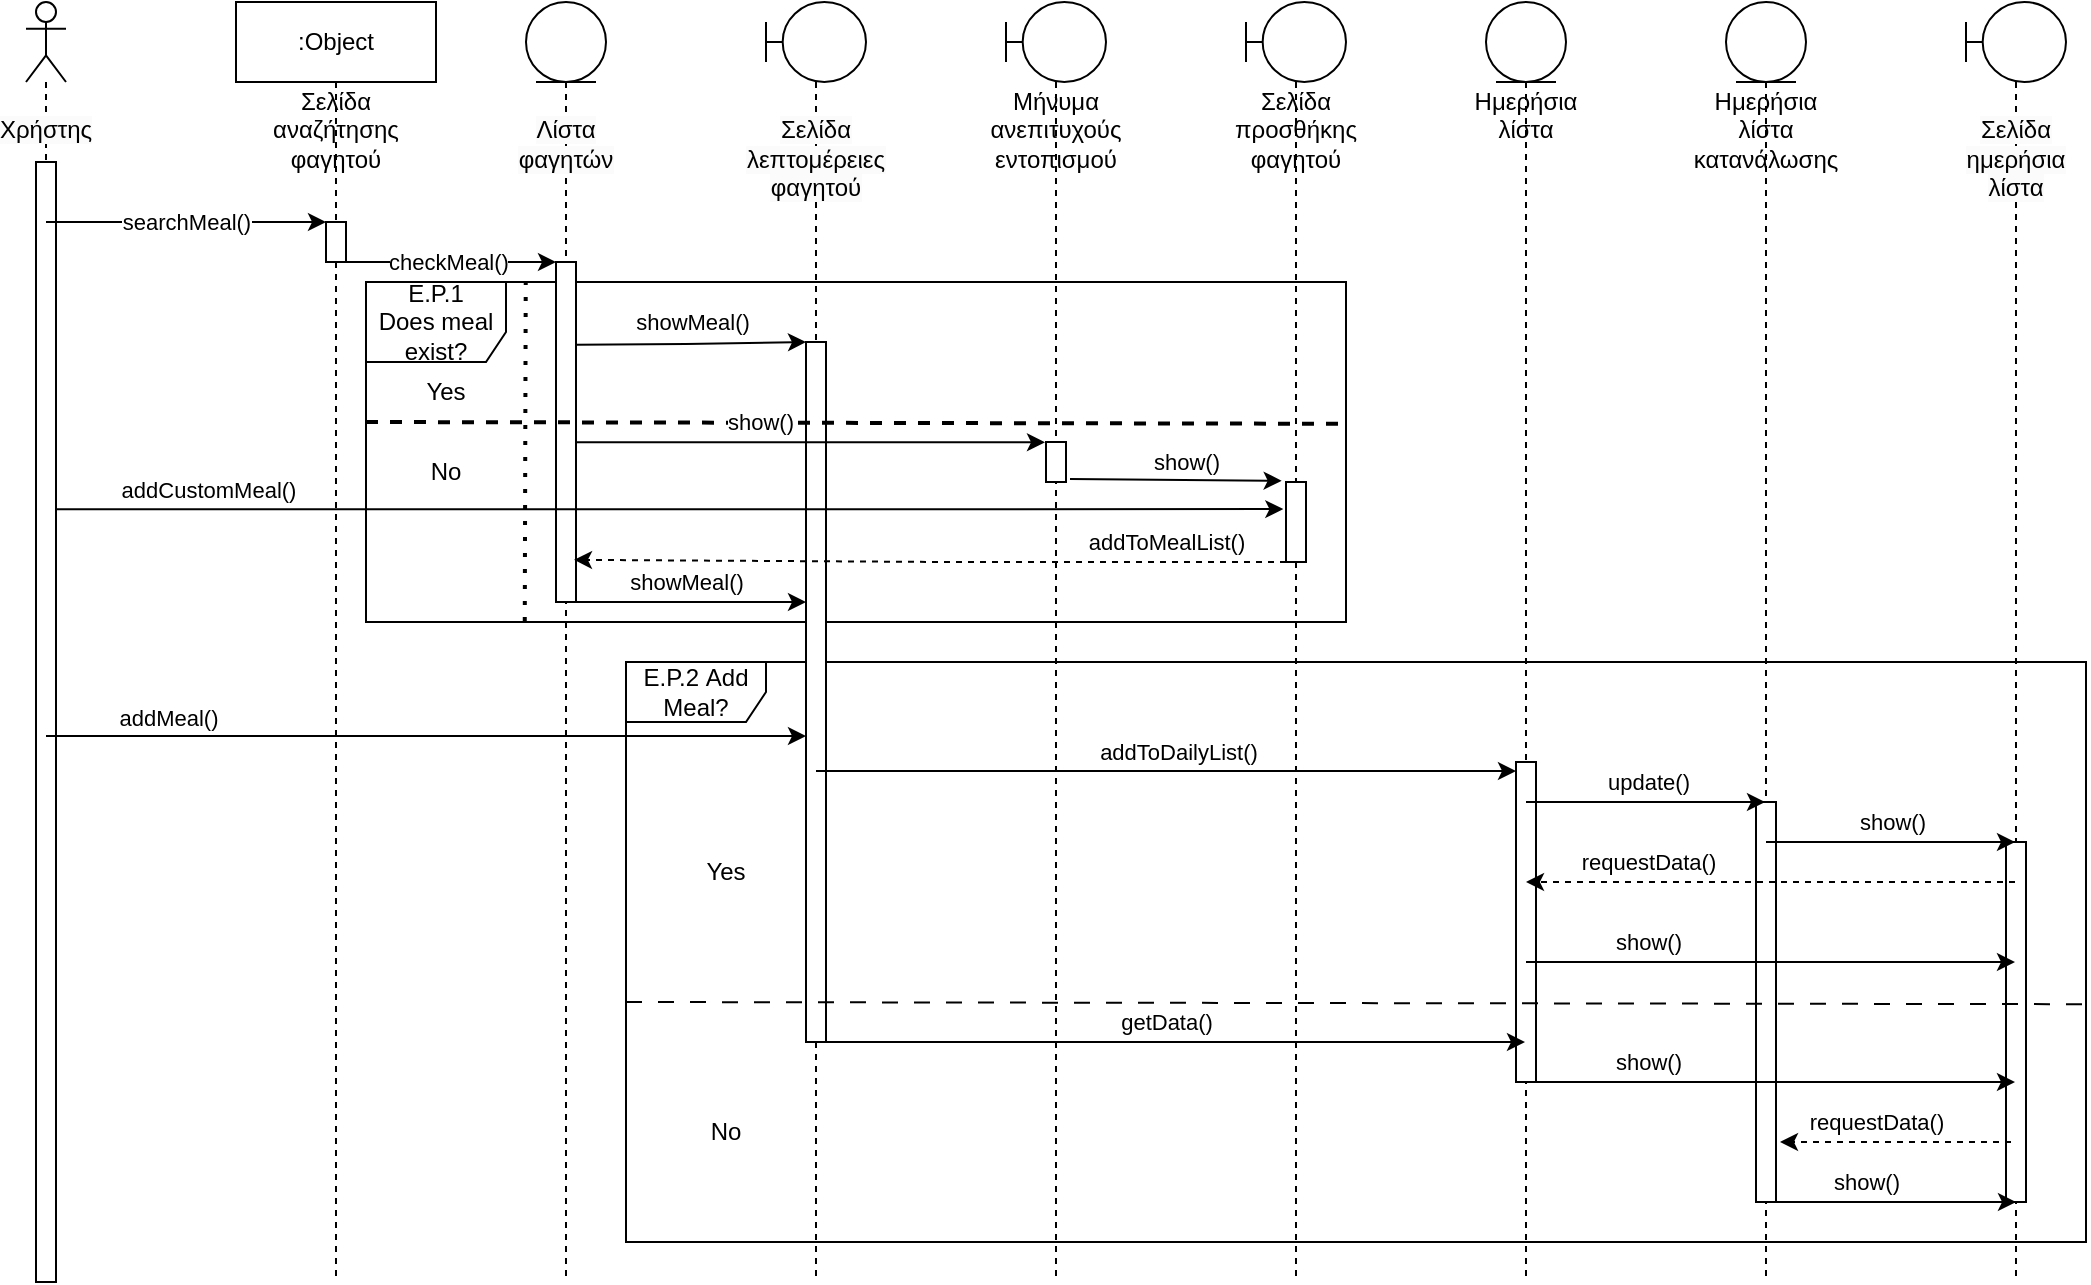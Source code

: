 <mxfile version="21.2.9" type="device">
  <diagram name="Page-1" id="CytRQbapS5Vo2PdPmSLh">
    <mxGraphModel dx="716" dy="527" grid="1" gridSize="10" guides="1" tooltips="1" connect="1" arrows="1" fold="1" page="1" pageScale="1" pageWidth="1169" pageHeight="827" math="0" shadow="0">
      <root>
        <mxCell id="0" />
        <mxCell id="1" parent="0" />
        <mxCell id="a9VUiloPnZ7TFO2Gp0ZQ-100" value="Ε.Ρ.2 Add Meal?" style="shape=umlFrame;whiteSpace=wrap;html=1;strokeColor=#000000;fontColor=#000000;width=70;height=30;" parent="1" vertex="1">
          <mxGeometry x="490" y="370" width="730" height="290" as="geometry" />
        </mxCell>
        <mxCell id="a9VUiloPnZ7TFO2Gp0ZQ-26" value="Ε.Ρ.1&lt;br&gt;Does meal exist?" style="shape=umlFrame;whiteSpace=wrap;html=1;width=70;height=40;" parent="1" vertex="1">
          <mxGeometry x="360" y="180" width="490" height="170" as="geometry" />
        </mxCell>
        <mxCell id="a9VUiloPnZ7TFO2Gp0ZQ-8" value="&#xa;&lt;span style=&quot;color: rgb(0, 0, 0); font-family: Helvetica; font-size: 12px; font-style: normal; font-variant-ligatures: normal; font-variant-caps: normal; font-weight: 400; letter-spacing: normal; orphans: 2; text-align: center; text-indent: 0px; text-transform: none; widows: 2; word-spacing: 0px; -webkit-text-stroke-width: 0px; background-color: rgb(251, 251, 251); text-decoration-thickness: initial; text-decoration-style: initial; text-decoration-color: initial; float: none; display: inline !important;&quot;&gt;Χρήστης&lt;/span&gt;&#xa;&#xa;" style="shape=umlLifeline;participant=umlActor;perimeter=lifelinePerimeter;whiteSpace=wrap;html=1;container=1;collapsible=0;recursiveResize=0;verticalAlign=top;spacingTop=36;outlineConnect=0;" parent="1" vertex="1">
          <mxGeometry x="190" y="40" width="20" height="640" as="geometry" />
        </mxCell>
        <mxCell id="a9VUiloPnZ7TFO2Gp0ZQ-13" value="" style="html=1;points=[];perimeter=orthogonalPerimeter;" parent="a9VUiloPnZ7TFO2Gp0ZQ-8" vertex="1">
          <mxGeometry x="5" y="80" width="10" height="560" as="geometry" />
        </mxCell>
        <mxCell id="a9VUiloPnZ7TFO2Gp0ZQ-9" value="Σελίδα αναζήτησης φαγητού" style="shape=umlLifeline;participant=umlBoundary;perimeter=lifelinePerimeter;whiteSpace=wrap;html=1;container=1;collapsible=0;recursiveResize=0;verticalAlign=top;spacingTop=36;outlineConnect=0;size=40;" parent="1" vertex="1">
          <mxGeometry x="320" y="40" width="50" height="640" as="geometry" />
        </mxCell>
        <mxCell id="a9VUiloPnZ7TFO2Gp0ZQ-14" value="" style="html=1;points=[];perimeter=orthogonalPerimeter;" parent="a9VUiloPnZ7TFO2Gp0ZQ-9" vertex="1">
          <mxGeometry x="20" y="110" width="10" height="20" as="geometry" />
        </mxCell>
        <mxCell id="a9VUiloPnZ7TFO2Gp0ZQ-109" value="No" style="text;html=1;strokeColor=none;fillColor=none;align=center;verticalAlign=middle;whiteSpace=wrap;rounded=0;fontColor=#000000;" parent="a9VUiloPnZ7TFO2Gp0ZQ-9" vertex="1">
          <mxGeometry x="50" y="220" width="60" height="30" as="geometry" />
        </mxCell>
        <mxCell id="a9VUiloPnZ7TFO2Gp0ZQ-10" value="&#xa;&lt;span style=&quot;color: rgb(0, 0, 0); font-family: Helvetica; font-size: 12px; font-style: normal; font-variant-ligatures: normal; font-variant-caps: normal; font-weight: 400; letter-spacing: normal; orphans: 2; text-align: center; text-indent: 0px; text-transform: none; widows: 2; word-spacing: 0px; -webkit-text-stroke-width: 0px; background-color: rgb(251, 251, 251); text-decoration-thickness: initial; text-decoration-style: initial; text-decoration-color: initial; float: none; display: inline !important;&quot;&gt;Σελίδα λεπτομέρειες φαγητού&lt;/span&gt;&#xa;&#xa;" style="shape=umlLifeline;participant=umlBoundary;perimeter=lifelinePerimeter;whiteSpace=wrap;html=1;container=1;collapsible=0;recursiveResize=0;verticalAlign=top;spacingTop=36;outlineConnect=0;" parent="1" vertex="1">
          <mxGeometry x="560" y="40" width="50" height="640" as="geometry" />
        </mxCell>
        <mxCell id="a9VUiloPnZ7TFO2Gp0ZQ-47" value="" style="html=1;points=[];perimeter=orthogonalPerimeter;" parent="a9VUiloPnZ7TFO2Gp0ZQ-10" vertex="1">
          <mxGeometry x="20" y="300" width="10" height="10" as="geometry" />
        </mxCell>
        <mxCell id="a9VUiloPnZ7TFO2Gp0ZQ-48" value="" style="html=1;points=[];perimeter=orthogonalPerimeter;" parent="a9VUiloPnZ7TFO2Gp0ZQ-10" vertex="1">
          <mxGeometry x="20" y="170" width="10" height="350" as="geometry" />
        </mxCell>
        <mxCell id="a9VUiloPnZ7TFO2Gp0ZQ-34" value="" style="endArrow=classic;html=1;rounded=0;dashed=1;startArrow=none;" parent="a9VUiloPnZ7TFO2Gp0ZQ-10" source="a9VUiloPnZ7TFO2Gp0ZQ-48" target="a9VUiloPnZ7TFO2Gp0ZQ-10" edge="1">
          <mxGeometry width="50" height="50" relative="1" as="geometry">
            <mxPoint x="-90" y="170" as="sourcePoint" />
            <mxPoint x="-10" y="190" as="targetPoint" />
          </mxGeometry>
        </mxCell>
        <mxCell id="a9VUiloPnZ7TFO2Gp0ZQ-11" value="&#xa;&lt;span style=&quot;color: rgb(0, 0, 0); font-family: Helvetica; font-size: 12px; font-style: normal; font-variant-ligatures: normal; font-variant-caps: normal; font-weight: 400; letter-spacing: normal; orphans: 2; text-align: center; text-indent: 0px; text-transform: none; widows: 2; word-spacing: 0px; -webkit-text-stroke-width: 0px; background-color: rgb(251, 251, 251); text-decoration-thickness: initial; text-decoration-style: initial; text-decoration-color: initial; float: none; display: inline !important;&quot;&gt;Σελίδα ημερήσια λίστα&lt;/span&gt;&#xa;&#xa;" style="shape=umlLifeline;participant=umlBoundary;perimeter=lifelinePerimeter;whiteSpace=wrap;html=1;container=1;collapsible=0;recursiveResize=0;verticalAlign=top;spacingTop=36;outlineConnect=0;" parent="1" vertex="1">
          <mxGeometry x="1160" y="40" width="50" height="640" as="geometry" />
        </mxCell>
        <mxCell id="AYwPEZHC1769M3G17Lkg-18" value="" style="html=1;points=[];perimeter=orthogonalPerimeter;" parent="a9VUiloPnZ7TFO2Gp0ZQ-11" vertex="1">
          <mxGeometry x="20" y="420" width="10" height="180" as="geometry" />
        </mxCell>
        <mxCell id="a9VUiloPnZ7TFO2Gp0ZQ-12" value="&#xa;&lt;span style=&quot;color: rgb(0, 0, 0); font-family: Helvetica; font-size: 12px; font-style: normal; font-variant-ligatures: normal; font-variant-caps: normal; font-weight: 400; letter-spacing: normal; orphans: 2; text-align: center; text-indent: 0px; text-transform: none; widows: 2; word-spacing: 0px; -webkit-text-stroke-width: 0px; background-color: rgb(251, 251, 251); text-decoration-thickness: initial; text-decoration-style: initial; text-decoration-color: initial; float: none; display: inline !important;&quot;&gt;Λίστα φαγητών&lt;/span&gt;&#xa;&#xa;" style="shape=umlLifeline;participant=umlEntity;perimeter=lifelinePerimeter;whiteSpace=wrap;html=1;container=1;collapsible=0;recursiveResize=0;verticalAlign=top;spacingTop=36;outlineConnect=0;" parent="1" vertex="1">
          <mxGeometry x="440" y="40" width="40" height="640" as="geometry" />
        </mxCell>
        <mxCell id="a9VUiloPnZ7TFO2Gp0ZQ-57" value="" style="html=1;points=[];perimeter=orthogonalPerimeter;" parent="a9VUiloPnZ7TFO2Gp0ZQ-12" vertex="1">
          <mxGeometry x="15" y="130" width="10" height="170" as="geometry" />
        </mxCell>
        <mxCell id="a9VUiloPnZ7TFO2Gp0ZQ-17" value="searchMeal()" style="edgeStyle=orthogonalEdgeStyle;rounded=0;orthogonalLoop=1;jettySize=auto;html=1;" parent="1" edge="1">
          <mxGeometry relative="1" as="geometry">
            <mxPoint x="200" y="150" as="sourcePoint" />
            <mxPoint x="340" y="150" as="targetPoint" />
            <Array as="points">
              <mxPoint x="339" y="150" />
            </Array>
          </mxGeometry>
        </mxCell>
        <mxCell id="a9VUiloPnZ7TFO2Gp0ZQ-18" value="Ημερήσια λίστα" style="shape=umlLifeline;participant=umlEntity;perimeter=lifelinePerimeter;whiteSpace=wrap;html=1;container=1;collapsible=0;recursiveResize=0;verticalAlign=top;spacingTop=36;outlineConnect=0;" parent="1" vertex="1">
          <mxGeometry x="920" y="40" width="40" height="640" as="geometry" />
        </mxCell>
        <mxCell id="AYwPEZHC1769M3G17Lkg-17" value="" style="html=1;points=[];perimeter=orthogonalPerimeter;" parent="a9VUiloPnZ7TFO2Gp0ZQ-18" vertex="1">
          <mxGeometry x="15" y="380" width="10" height="160" as="geometry" />
        </mxCell>
        <mxCell id="a9VUiloPnZ7TFO2Gp0ZQ-20" value="Μήνυμα ανεπιτυχούς εντοπισμού" style="shape=umlLifeline;participant=umlBoundary;perimeter=lifelinePerimeter;whiteSpace=wrap;html=1;container=1;collapsible=0;recursiveResize=0;verticalAlign=top;spacingTop=36;outlineConnect=0;strokeColor=#000000;" parent="1" vertex="1">
          <mxGeometry x="680" y="40" width="50" height="640" as="geometry" />
        </mxCell>
        <mxCell id="a9VUiloPnZ7TFO2Gp0ZQ-54" value="" style="html=1;points=[];perimeter=orthogonalPerimeter;" parent="a9VUiloPnZ7TFO2Gp0ZQ-20" vertex="1">
          <mxGeometry x="20" y="220" width="10" height="20" as="geometry" />
        </mxCell>
        <mxCell id="a9VUiloPnZ7TFO2Gp0ZQ-36" value="" style="endArrow=classic;html=1;rounded=0;startArrow=none;" parent="a9VUiloPnZ7TFO2Gp0ZQ-20" source="a9VUiloPnZ7TFO2Gp0ZQ-54" target="a9VUiloPnZ7TFO2Gp0ZQ-20" edge="1">
          <mxGeometry width="50" height="50" relative="1" as="geometry">
            <mxPoint x="-180" y="340" as="sourcePoint" />
            <mxPoint x="-130" y="290" as="targetPoint" />
            <Array as="points" />
          </mxGeometry>
        </mxCell>
        <mxCell id="a9VUiloPnZ7TFO2Gp0ZQ-21" value="Σελίδα προσθήκης φαγητού" style="shape=umlLifeline;participant=umlBoundary;perimeter=lifelinePerimeter;whiteSpace=wrap;html=1;container=1;collapsible=0;recursiveResize=0;verticalAlign=top;spacingTop=36;outlineConnect=0;" parent="1" vertex="1">
          <mxGeometry x="800" y="40" width="50" height="640" as="geometry" />
        </mxCell>
        <mxCell id="a9VUiloPnZ7TFO2Gp0ZQ-55" value="" style="html=1;points=[];perimeter=orthogonalPerimeter;" parent="a9VUiloPnZ7TFO2Gp0ZQ-21" vertex="1">
          <mxGeometry x="20" y="240" width="10" height="40" as="geometry" />
        </mxCell>
        <mxCell id="a9VUiloPnZ7TFO2Gp0ZQ-23" value="" style="edgeStyle=orthogonalEdgeStyle;rounded=0;orthogonalLoop=1;jettySize=auto;html=1;" parent="1" source="a9VUiloPnZ7TFO2Gp0ZQ-14" edge="1">
          <mxGeometry relative="1" as="geometry">
            <mxPoint x="455" y="170" as="targetPoint" />
            <Array as="points">
              <mxPoint x="430" y="170" />
              <mxPoint x="430" y="170" />
            </Array>
          </mxGeometry>
        </mxCell>
        <mxCell id="a9VUiloPnZ7TFO2Gp0ZQ-24" value="checkMeal()" style="edgeLabel;html=1;align=center;verticalAlign=middle;resizable=0;points=[];" parent="a9VUiloPnZ7TFO2Gp0ZQ-23" vertex="1" connectable="0">
          <mxGeometry x="-0.248" y="-1" relative="1" as="geometry">
            <mxPoint x="11" y="-1" as="offset" />
          </mxGeometry>
        </mxCell>
        <mxCell id="a9VUiloPnZ7TFO2Gp0ZQ-28" value="" style="endArrow=none;dashed=1;html=1;strokeWidth=2;rounded=0;entryX=1.004;entryY=0.417;entryDx=0;entryDy=0;entryPerimeter=0;" parent="1" target="a9VUiloPnZ7TFO2Gp0ZQ-26" edge="1">
          <mxGeometry width="50" height="50" relative="1" as="geometry">
            <mxPoint x="360" y="250" as="sourcePoint" />
            <mxPoint x="850" y="240" as="targetPoint" />
          </mxGeometry>
        </mxCell>
        <mxCell id="a9VUiloPnZ7TFO2Gp0ZQ-29" value="" style="endArrow=none;dashed=1;html=1;dashPattern=1 3;strokeWidth=2;rounded=0;entryX=0.163;entryY=0;entryDx=0;entryDy=0;entryPerimeter=0;exitX=0.162;exitY=0.997;exitDx=0;exitDy=0;exitPerimeter=0;" parent="1" source="a9VUiloPnZ7TFO2Gp0ZQ-26" target="a9VUiloPnZ7TFO2Gp0ZQ-26" edge="1">
          <mxGeometry width="50" height="50" relative="1" as="geometry">
            <mxPoint x="540" y="380" as="sourcePoint" />
            <mxPoint x="590" y="330" as="targetPoint" />
          </mxGeometry>
        </mxCell>
        <mxCell id="a9VUiloPnZ7TFO2Gp0ZQ-38" value="" style="endArrow=classic;html=1;rounded=0;exitX=1.2;exitY=0.925;exitDx=0;exitDy=0;exitPerimeter=0;entryX=-0.217;entryY=-0.015;entryDx=0;entryDy=0;entryPerimeter=0;" parent="1" source="a9VUiloPnZ7TFO2Gp0ZQ-54" target="a9VUiloPnZ7TFO2Gp0ZQ-55" edge="1">
          <mxGeometry width="50" height="50" relative="1" as="geometry">
            <mxPoint x="740" y="360" as="sourcePoint" />
            <mxPoint x="790" y="310" as="targetPoint" />
            <Array as="points" />
          </mxGeometry>
        </mxCell>
        <mxCell id="a9VUiloPnZ7TFO2Gp0ZQ-39" value="show()" style="edgeLabel;html=1;align=center;verticalAlign=middle;resizable=0;points=[];" parent="a9VUiloPnZ7TFO2Gp0ZQ-38" vertex="1" connectable="0">
          <mxGeometry x="-0.127" y="-2" relative="1" as="geometry">
            <mxPoint x="12" y="-11" as="offset" />
          </mxGeometry>
        </mxCell>
        <mxCell id="a9VUiloPnZ7TFO2Gp0ZQ-42" style="edgeStyle=orthogonalEdgeStyle;rounded=0;orthogonalLoop=1;jettySize=auto;html=1;exitX=0.5;exitY=1;exitDx=0;exitDy=0;dashed=1;endArrow=openThin;endFill=0;" parent="1" edge="1">
          <mxGeometry relative="1" as="geometry">
            <mxPoint x="400" y="330" as="sourcePoint" />
            <mxPoint x="400" y="330" as="targetPoint" />
          </mxGeometry>
        </mxCell>
        <mxCell id="a9VUiloPnZ7TFO2Gp0ZQ-44" value="" style="endArrow=classic;html=1;rounded=0;entryX=-0.133;entryY=0.339;entryDx=0;entryDy=0;entryPerimeter=0;exitX=1.035;exitY=0.31;exitDx=0;exitDy=0;exitPerimeter=0;" parent="1" source="a9VUiloPnZ7TFO2Gp0ZQ-13" target="a9VUiloPnZ7TFO2Gp0ZQ-55" edge="1">
          <mxGeometry width="50" height="50" relative="1" as="geometry">
            <mxPoint x="400" y="360" as="sourcePoint" />
            <mxPoint x="450" y="310" as="targetPoint" />
            <Array as="points" />
          </mxGeometry>
        </mxCell>
        <mxCell id="a9VUiloPnZ7TFO2Gp0ZQ-45" value="addCustomMeal()" style="edgeLabel;html=1;align=center;verticalAlign=middle;resizable=0;points=[];" parent="a9VUiloPnZ7TFO2Gp0ZQ-44" vertex="1" connectable="0">
          <mxGeometry x="-0.067" y="-1" relative="1" as="geometry">
            <mxPoint x="-211" y="-11" as="offset" />
          </mxGeometry>
        </mxCell>
        <mxCell id="a9VUiloPnZ7TFO2Gp0ZQ-40" value="" style="endArrow=classic;html=1;rounded=0;dashed=1;endFill=1;entryX=0.9;entryY=0.876;entryDx=0;entryDy=0;entryPerimeter=0;" parent="1" target="a9VUiloPnZ7TFO2Gp0ZQ-57" edge="1">
          <mxGeometry width="50" height="50" relative="1" as="geometry">
            <mxPoint x="820" y="320" as="sourcePoint" />
            <mxPoint x="460" y="310" as="targetPoint" />
            <Array as="points">
              <mxPoint x="650" y="320" />
            </Array>
          </mxGeometry>
        </mxCell>
        <mxCell id="a9VUiloPnZ7TFO2Gp0ZQ-41" value="addToMealList()" style="edgeLabel;html=1;align=center;verticalAlign=middle;resizable=0;points=[];" parent="a9VUiloPnZ7TFO2Gp0ZQ-40" vertex="1" connectable="0">
          <mxGeometry x="-0.133" y="2" relative="1" as="geometry">
            <mxPoint x="94" y="-12" as="offset" />
          </mxGeometry>
        </mxCell>
        <mxCell id="a9VUiloPnZ7TFO2Gp0ZQ-46" value="&lt;span style=&quot;color: rgb(0, 0, 0); font-family: Helvetica; font-size: 11px; font-style: normal; font-variant-ligatures: normal; font-variant-caps: normal; font-weight: 400; letter-spacing: normal; orphans: 2; text-align: center; text-indent: 0px; text-transform: none; widows: 2; word-spacing: 0px; -webkit-text-stroke-width: 0px; background-color: rgb(255, 255, 255); text-decoration-thickness: initial; text-decoration-style: initial; text-decoration-color: initial; float: none; display: inline !important;&quot;&gt;showMeal()&lt;/span&gt;" style="endArrow=classic;html=1;rounded=0;" parent="1" edge="1">
          <mxGeometry y="10" width="50" height="50" relative="1" as="geometry">
            <mxPoint x="460" y="340" as="sourcePoint" />
            <mxPoint x="580" y="340" as="targetPoint" />
            <mxPoint as="offset" />
          </mxGeometry>
        </mxCell>
        <mxCell id="a9VUiloPnZ7TFO2Gp0ZQ-49" value="" style="endArrow=classic;html=1;rounded=0;endFill=1;exitX=1;exitY=0.827;exitDx=0;exitDy=0;exitPerimeter=0;entryX=0;entryY=0;entryDx=0;entryDy=0;entryPerimeter=0;" parent="1" target="a9VUiloPnZ7TFO2Gp0ZQ-48" edge="1">
          <mxGeometry width="50" height="50" relative="1" as="geometry">
            <mxPoint x="465" y="211.35" as="sourcePoint" />
            <mxPoint x="570" y="211" as="targetPoint" />
            <Array as="points">
              <mxPoint x="520" y="211" />
            </Array>
          </mxGeometry>
        </mxCell>
        <mxCell id="a9VUiloPnZ7TFO2Gp0ZQ-110" value="showMeal()" style="edgeLabel;html=1;align=center;verticalAlign=middle;resizable=0;points=[];fontColor=#000000;" parent="a9VUiloPnZ7TFO2Gp0ZQ-49" vertex="1" connectable="0">
          <mxGeometry x="-0.325" y="3" relative="1" as="geometry">
            <mxPoint x="19" y="-8" as="offset" />
          </mxGeometry>
        </mxCell>
        <mxCell id="a9VUiloPnZ7TFO2Gp0ZQ-52" value="" style="endArrow=classic;html=1;rounded=0;endFill=1;entryX=-0.05;entryY=0.008;entryDx=0;entryDy=0;entryPerimeter=0;" parent="1" source="a9VUiloPnZ7TFO2Gp0ZQ-57" target="a9VUiloPnZ7TFO2Gp0ZQ-54" edge="1">
          <mxGeometry width="50" height="50" relative="1" as="geometry">
            <mxPoint x="465" y="310.56" as="sourcePoint" />
            <mxPoint x="704.5" y="310" as="targetPoint" />
          </mxGeometry>
        </mxCell>
        <mxCell id="a9VUiloPnZ7TFO2Gp0ZQ-53" value="show()" style="edgeLabel;html=1;align=center;verticalAlign=middle;resizable=0;points=[];" parent="a9VUiloPnZ7TFO2Gp0ZQ-52" vertex="1" connectable="0">
          <mxGeometry x="-0.249" y="2" relative="1" as="geometry">
            <mxPoint x="4" y="-8" as="offset" />
          </mxGeometry>
        </mxCell>
        <mxCell id="a9VUiloPnZ7TFO2Gp0ZQ-91" value="" style="endArrow=classic;html=1;rounded=0;fontColor=#000000;" parent="1" edge="1">
          <mxGeometry width="50" height="50" relative="1" as="geometry">
            <mxPoint x="585" y="424.5" as="sourcePoint" />
            <mxPoint x="935" y="424.5" as="targetPoint" />
            <Array as="points">
              <mxPoint x="655" y="424.5" />
            </Array>
          </mxGeometry>
        </mxCell>
        <mxCell id="a9VUiloPnZ7TFO2Gp0ZQ-99" value="addToDailyList()" style="edgeLabel;html=1;align=center;verticalAlign=middle;resizable=0;points=[];fontColor=#000000;" parent="a9VUiloPnZ7TFO2Gp0ZQ-91" vertex="1" connectable="0">
          <mxGeometry x="0.68" y="-1" relative="1" as="geometry">
            <mxPoint x="-113" y="-11" as="offset" />
          </mxGeometry>
        </mxCell>
        <mxCell id="a9VUiloPnZ7TFO2Gp0ZQ-92" value="" style="endArrow=classic;html=1;rounded=0;fontColor=#000000;" parent="1" target="a9VUiloPnZ7TFO2Gp0ZQ-48" edge="1">
          <mxGeometry width="50" height="50" relative="1" as="geometry">
            <mxPoint x="200" y="407" as="sourcePoint" />
            <mxPoint x="580" y="390" as="targetPoint" />
            <Array as="points" />
          </mxGeometry>
        </mxCell>
        <mxCell id="a9VUiloPnZ7TFO2Gp0ZQ-106" value="addMeal()" style="edgeLabel;html=1;align=center;verticalAlign=middle;resizable=0;points=[];fontColor=#000000;" parent="a9VUiloPnZ7TFO2Gp0ZQ-92" vertex="1" connectable="0">
          <mxGeometry x="0.005" y="-3" relative="1" as="geometry">
            <mxPoint x="-130" y="-12" as="offset" />
          </mxGeometry>
        </mxCell>
        <mxCell id="a9VUiloPnZ7TFO2Gp0ZQ-108" value="Yes" style="text;html=1;strokeColor=none;fillColor=none;align=center;verticalAlign=middle;whiteSpace=wrap;rounded=0;fontColor=#000000;" parent="1" vertex="1">
          <mxGeometry x="370" y="220" width="60" height="30" as="geometry" />
        </mxCell>
        <mxCell id="a9VUiloPnZ7TFO2Gp0ZQ-111" value="Yes" style="text;html=1;strokeColor=none;fillColor=none;align=center;verticalAlign=middle;whiteSpace=wrap;rounded=0;fontColor=#000000;" parent="1" vertex="1">
          <mxGeometry x="510" y="460" width="60" height="30" as="geometry" />
        </mxCell>
        <mxCell id="a9VUiloPnZ7TFO2Gp0ZQ-112" value="No" style="text;html=1;strokeColor=none;fillColor=none;align=center;verticalAlign=middle;whiteSpace=wrap;rounded=0;fontColor=#000000;" parent="1" vertex="1">
          <mxGeometry x="510" y="590" width="60" height="30" as="geometry" />
        </mxCell>
        <mxCell id="AYwPEZHC1769M3G17Lkg-1" value="Ημερήσια λίστα κατανάλωσης" style="shape=umlLifeline;participant=umlEntity;perimeter=lifelinePerimeter;whiteSpace=wrap;html=1;container=1;collapsible=0;recursiveResize=0;verticalAlign=top;spacingTop=36;outlineConnect=0;" parent="1" vertex="1">
          <mxGeometry x="1040" y="40" width="40" height="640" as="geometry" />
        </mxCell>
        <mxCell id="AYwPEZHC1769M3G17Lkg-13" value="" style="endArrow=classic;html=1;rounded=0;dashed=1;entryX=1.2;entryY=0.85;entryDx=0;entryDy=0;entryPerimeter=0;" parent="AYwPEZHC1769M3G17Lkg-1" target="_tovvG2ssarusbgTCsNB-1" edge="1">
          <mxGeometry width="50" height="50" relative="1" as="geometry">
            <mxPoint x="142.5" y="570" as="sourcePoint" />
            <mxPoint x="20" y="570" as="targetPoint" />
            <Array as="points" />
          </mxGeometry>
        </mxCell>
        <mxCell id="AYwPEZHC1769M3G17Lkg-14" value="requestData()" style="edgeLabel;html=1;align=center;verticalAlign=middle;resizable=0;points=[];" parent="AYwPEZHC1769M3G17Lkg-13" vertex="1" connectable="0">
          <mxGeometry x="0.212" y="-1" relative="1" as="geometry">
            <mxPoint x="2" y="-9" as="offset" />
          </mxGeometry>
        </mxCell>
        <mxCell id="_tovvG2ssarusbgTCsNB-1" value="" style="html=1;points=[];perimeter=orthogonalPerimeter;" parent="AYwPEZHC1769M3G17Lkg-1" vertex="1">
          <mxGeometry x="15" y="400" width="10" height="200" as="geometry" />
        </mxCell>
        <mxCell id="AYwPEZHC1769M3G17Lkg-3" value="update()" style="endArrow=classic;html=1;rounded=0;" parent="1" source="a9VUiloPnZ7TFO2Gp0ZQ-18" target="AYwPEZHC1769M3G17Lkg-1" edge="1">
          <mxGeometry x="0.008" y="10" width="50" height="50" relative="1" as="geometry">
            <mxPoint x="960" y="424.5" as="sourcePoint" />
            <mxPoint x="1040" y="424.5" as="targetPoint" />
            <Array as="points">
              <mxPoint x="1000" y="440" />
            </Array>
            <mxPoint x="1" as="offset" />
          </mxGeometry>
        </mxCell>
        <mxCell id="AYwPEZHC1769M3G17Lkg-5" value="show()" style="endArrow=classic;html=1;rounded=0;" parent="1" source="AYwPEZHC1769M3G17Lkg-1" target="a9VUiloPnZ7TFO2Gp0ZQ-11" edge="1">
          <mxGeometry y="10" width="50" height="50" relative="1" as="geometry">
            <mxPoint x="1089" y="520" as="sourcePoint" />
            <mxPoint x="1169" y="520" as="targetPoint" />
            <Array as="points">
              <mxPoint x="1080" y="460" />
              <mxPoint x="1120" y="460" />
            </Array>
            <mxPoint as="offset" />
          </mxGeometry>
        </mxCell>
        <mxCell id="AYwPEZHC1769M3G17Lkg-6" value="show()" style="endArrow=classic;html=1;rounded=0;" parent="1" source="a9VUiloPnZ7TFO2Gp0ZQ-18" target="a9VUiloPnZ7TFO2Gp0ZQ-11" edge="1">
          <mxGeometry x="-0.506" y="10" width="50" height="50" relative="1" as="geometry">
            <mxPoint x="1090" y="490" as="sourcePoint" />
            <mxPoint x="1170" y="490" as="targetPoint" />
            <Array as="points">
              <mxPoint x="1040" y="520" />
              <mxPoint x="1130" y="520" />
            </Array>
            <mxPoint as="offset" />
          </mxGeometry>
        </mxCell>
        <mxCell id="AYwPEZHC1769M3G17Lkg-8" value="" style="endArrow=classic;html=1;rounded=0;dashed=1;" parent="1" source="a9VUiloPnZ7TFO2Gp0ZQ-11" target="a9VUiloPnZ7TFO2Gp0ZQ-18" edge="1">
          <mxGeometry width="50" height="50" relative="1" as="geometry">
            <mxPoint x="990" y="600" as="sourcePoint" />
            <mxPoint x="1040" y="550" as="targetPoint" />
            <Array as="points">
              <mxPoint x="1000" y="480" />
            </Array>
          </mxGeometry>
        </mxCell>
        <mxCell id="AYwPEZHC1769M3G17Lkg-9" value="requestData()" style="edgeLabel;html=1;align=center;verticalAlign=middle;resizable=0;points=[];" parent="AYwPEZHC1769M3G17Lkg-8" vertex="1" connectable="0">
          <mxGeometry x="0.212" y="-1" relative="1" as="geometry">
            <mxPoint x="-36" y="-9" as="offset" />
          </mxGeometry>
        </mxCell>
        <mxCell id="AYwPEZHC1769M3G17Lkg-10" value="&lt;span style=&quot;color: rgb(0, 0, 0); font-family: Helvetica; font-size: 11px; font-style: normal; font-variant-ligatures: normal; font-variant-caps: normal; font-weight: 400; letter-spacing: normal; orphans: 2; text-align: center; text-indent: 0px; text-transform: none; widows: 2; word-spacing: 0px; -webkit-text-stroke-width: 0px; background-color: rgb(255, 255, 255); text-decoration-thickness: initial; text-decoration-style: initial; text-decoration-color: initial; float: none; display: inline !important;&quot;&gt;getData()&lt;/span&gt;" style="endArrow=classic;html=1;rounded=0;" parent="1" target="a9VUiloPnZ7TFO2Gp0ZQ-18" edge="1">
          <mxGeometry x="-0.013" y="10" width="50" height="50" relative="1" as="geometry">
            <mxPoint x="585" y="560" as="sourcePoint" />
            <mxPoint x="635" y="510" as="targetPoint" />
            <mxPoint as="offset" />
          </mxGeometry>
        </mxCell>
        <mxCell id="AYwPEZHC1769M3G17Lkg-12" value="show()" style="endArrow=classic;html=1;rounded=0;" parent="1" source="a9VUiloPnZ7TFO2Gp0ZQ-18" target="a9VUiloPnZ7TFO2Gp0ZQ-11" edge="1">
          <mxGeometry x="-0.506" y="10" width="50" height="50" relative="1" as="geometry">
            <mxPoint x="940" y="640" as="sourcePoint" />
            <mxPoint x="790" y="590" as="targetPoint" />
            <Array as="points">
              <mxPoint x="1080" y="580" />
            </Array>
            <mxPoint as="offset" />
          </mxGeometry>
        </mxCell>
        <mxCell id="AYwPEZHC1769M3G17Lkg-15" value="show()" style="endArrow=classic;html=1;rounded=0;" parent="1" edge="1">
          <mxGeometry x="-0.2" y="10" width="50" height="50" relative="1" as="geometry">
            <mxPoint x="1060" y="640" as="sourcePoint" />
            <mxPoint x="1185" y="640" as="targetPoint" />
            <Array as="points">
              <mxPoint x="1130.5" y="640" />
            </Array>
            <mxPoint as="offset" />
          </mxGeometry>
        </mxCell>
        <mxCell id="AYwPEZHC1769M3G17Lkg-16" value="" style="endArrow=none;dashed=1;html=1;rounded=0;entryX=1;entryY=0.59;entryDx=0;entryDy=0;entryPerimeter=0;dashPattern=8 8;" parent="1" target="a9VUiloPnZ7TFO2Gp0ZQ-100" edge="1">
          <mxGeometry width="50" height="50" relative="1" as="geometry">
            <mxPoint x="490" y="540" as="sourcePoint" />
            <mxPoint x="540" y="490" as="targetPoint" />
          </mxGeometry>
        </mxCell>
        <mxCell id="_tovvG2ssarusbgTCsNB-2" value=":Object" style="shape=umlLifeline;perimeter=lifelinePerimeter;whiteSpace=wrap;html=1;container=1;collapsible=0;recursiveResize=0;outlineConnect=0;" parent="1" vertex="1">
          <mxGeometry x="295" y="40" width="100" height="100" as="geometry" />
        </mxCell>
      </root>
    </mxGraphModel>
  </diagram>
</mxfile>
